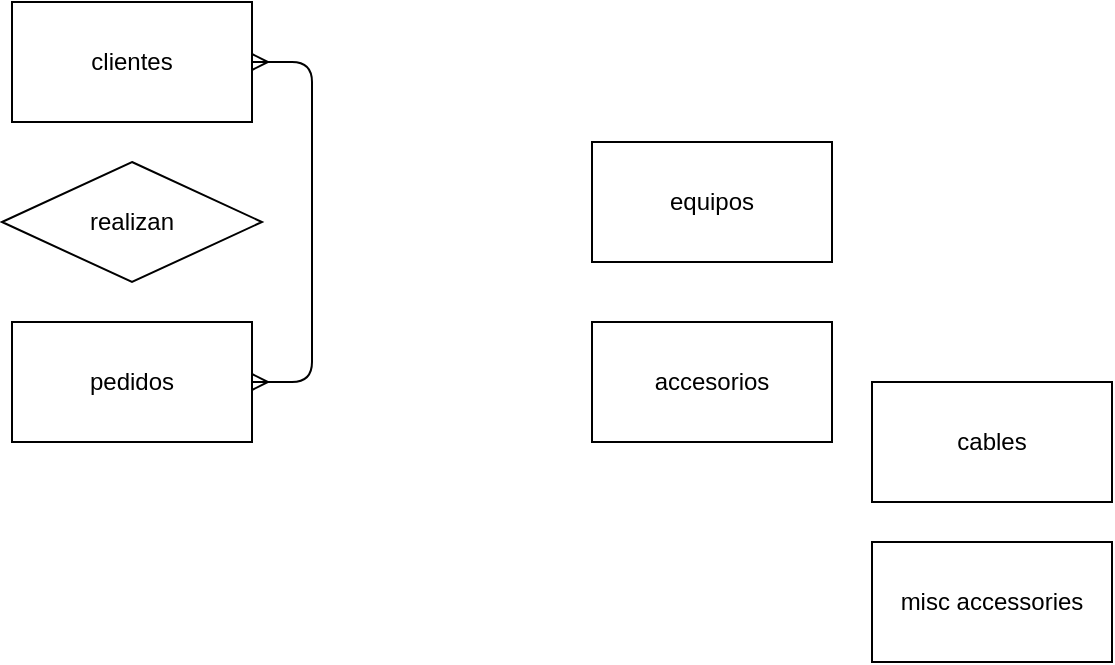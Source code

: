 <mxfile version="14.5.9" type="github">
  <diagram id="RAdTVcUG8EdyOIoYn9JB" name="Page-1">
    <mxGraphModel dx="806" dy="522" grid="1" gridSize="10" guides="1" tooltips="1" connect="1" arrows="1" fold="1" page="1" pageScale="1" pageWidth="827" pageHeight="1169" math="0" shadow="0">
      <root>
        <mxCell id="0" />
        <mxCell id="1" parent="0" />
        <mxCell id="I8eYWy2YLUBIdvMQsSt0-1" value="clientes" style="rounded=0;whiteSpace=wrap;html=1;" vertex="1" parent="1">
          <mxGeometry x="120" y="50" width="120" height="60" as="geometry" />
        </mxCell>
        <mxCell id="I8eYWy2YLUBIdvMQsSt0-2" value="pedidos" style="rounded=0;whiteSpace=wrap;html=1;" vertex="1" parent="1">
          <mxGeometry x="120" y="210" width="120" height="60" as="geometry" />
        </mxCell>
        <mxCell id="I8eYWy2YLUBIdvMQsSt0-3" value="equipos" style="rounded=0;whiteSpace=wrap;html=1;" vertex="1" parent="1">
          <mxGeometry x="410" y="120" width="120" height="60" as="geometry" />
        </mxCell>
        <mxCell id="I8eYWy2YLUBIdvMQsSt0-4" value="accesorios" style="rounded=0;whiteSpace=wrap;html=1;" vertex="1" parent="1">
          <mxGeometry x="410" y="210" width="120" height="60" as="geometry" />
        </mxCell>
        <mxCell id="I8eYWy2YLUBIdvMQsSt0-5" value="cables" style="rounded=0;whiteSpace=wrap;html=1;" vertex="1" parent="1">
          <mxGeometry x="550" y="240" width="120" height="60" as="geometry" />
        </mxCell>
        <mxCell id="I8eYWy2YLUBIdvMQsSt0-6" value="misc accessories" style="rounded=0;whiteSpace=wrap;html=1;" vertex="1" parent="1">
          <mxGeometry x="550" y="320" width="120" height="60" as="geometry" />
        </mxCell>
        <mxCell id="I8eYWy2YLUBIdvMQsSt0-7" value="realizan" style="rhombus;whiteSpace=wrap;html=1;" vertex="1" parent="1">
          <mxGeometry x="115" y="130" width="130" height="60" as="geometry" />
        </mxCell>
        <mxCell id="I8eYWy2YLUBIdvMQsSt0-8" value="" style="edgeStyle=entityRelationEdgeStyle;fontSize=12;html=1;endArrow=ERmany;startArrow=ERmany;entryX=1;entryY=0.5;entryDx=0;entryDy=0;exitX=1;exitY=0.5;exitDx=0;exitDy=0;" edge="1" parent="1" source="I8eYWy2YLUBIdvMQsSt0-2" target="I8eYWy2YLUBIdvMQsSt0-1">
          <mxGeometry width="100" height="100" relative="1" as="geometry">
            <mxPoint x="120" y="240" as="sourcePoint" />
            <mxPoint x="110" y="80" as="targetPoint" />
          </mxGeometry>
        </mxCell>
      </root>
    </mxGraphModel>
  </diagram>
</mxfile>
